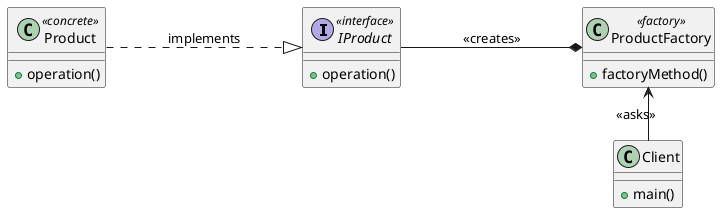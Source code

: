 @startuml

interface IProduct <<interface>> {
    + operation()
}

class Product <<concrete>> {
    + operation()
}

class ProductFactory <<factory>> {
    + factoryMethod()
}

class Client {
    + main()
}

left to right direction

Product ...|> IProduct : implements
ProductFactory *--up- IProduct : <<creates>>
Client -left-> ProductFactory : <<asks>>

@enduml
